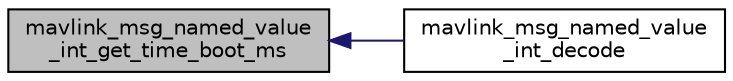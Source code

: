 digraph "mavlink_msg_named_value_int_get_time_boot_ms"
{
 // INTERACTIVE_SVG=YES
  edge [fontname="Helvetica",fontsize="10",labelfontname="Helvetica",labelfontsize="10"];
  node [fontname="Helvetica",fontsize="10",shape=record];
  rankdir="LR";
  Node1 [label="mavlink_msg_named_value\l_int_get_time_boot_ms",height=0.2,width=0.4,color="black", fillcolor="grey75", style="filled" fontcolor="black"];
  Node1 -> Node2 [dir="back",color="midnightblue",fontsize="10",style="solid",fontname="Helvetica"];
  Node2 [label="mavlink_msg_named_value\l_int_decode",height=0.2,width=0.4,color="black", fillcolor="white", style="filled",URL="$v1_80_2common_2mavlink__msg__named__value__int_8h.html#afa7f25bc896bfe580667fbd60011ef31",tooltip="Decode a named_value_int message into a struct. "];
}
